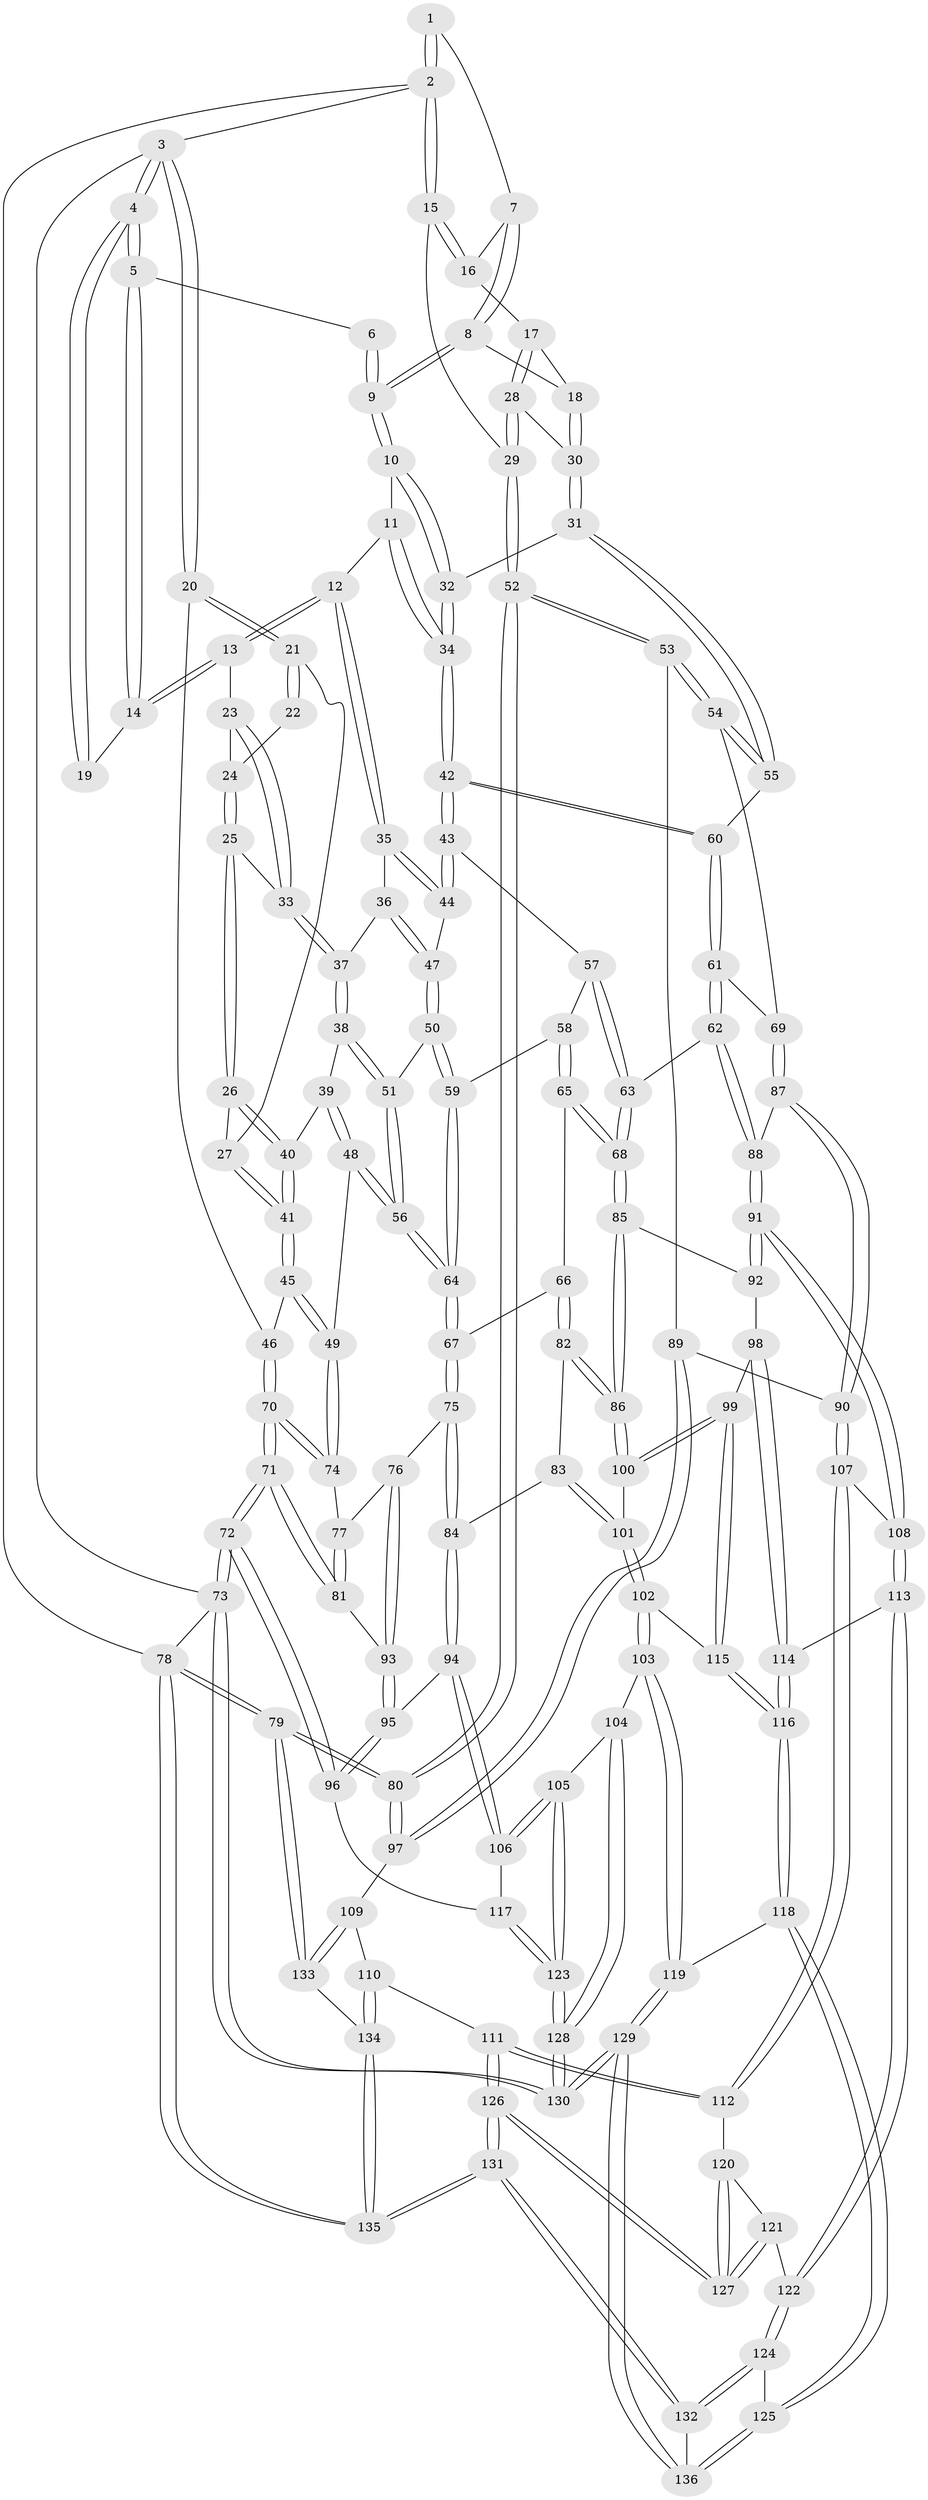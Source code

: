 // Generated by graph-tools (version 1.1) at 2025/27/03/15/25 16:27:56]
// undirected, 136 vertices, 337 edges
graph export_dot {
graph [start="1"]
  node [color=gray90,style=filled];
  1 [pos="+0.9495547113151445+0"];
  2 [pos="+1+0"];
  3 [pos="+0+0"];
  4 [pos="+0+0"];
  5 [pos="+0.34870381190680105+0"];
  6 [pos="+0.6275646996034212+0"];
  7 [pos="+0.7526196538808901+0.09694802931843856"];
  8 [pos="+0.7038370665580458+0.11095192274379088"];
  9 [pos="+0.6338385668161604+0.08872535937040928"];
  10 [pos="+0.6294897214333878+0.09416430883674058"];
  11 [pos="+0.5665076257754118+0.12551866326098035"];
  12 [pos="+0.42699044208438397+0.15681286297576544"];
  13 [pos="+0.3762914951055152+0.08344951499611711"];
  14 [pos="+0.34898389288651427+0"];
  15 [pos="+1+0.01575074376136274"];
  16 [pos="+0.7938389053176604+0.09964789850334739"];
  17 [pos="+0.7939265862637586+0.16198997086303793"];
  18 [pos="+0.7225948412207657+0.1395432542683516"];
  19 [pos="+0.20865041502081758+0.08785468577237401"];
  20 [pos="+0+0"];
  21 [pos="+0+0"];
  22 [pos="+0.18954389550961953+0.10732355706421122"];
  23 [pos="+0.27060735894798515+0.15737422177168572"];
  24 [pos="+0.18958471397998478+0.10863543221640605"];
  25 [pos="+0.1749091566483237+0.1717661973148453"];
  26 [pos="+0.15493136365784363+0.18555112952835734"];
  27 [pos="+0.10563273189322747+0.15383328372089775"];
  28 [pos="+0.8614343429743683+0.2383930861753101"];
  29 [pos="+1+0.186979492264785"];
  30 [pos="+0.7717196414563106+0.2681697523095479"];
  31 [pos="+0.7447045044866082+0.2921802615776241"];
  32 [pos="+0.6637548124802353+0.27756585140640183"];
  33 [pos="+0.24383148199153842+0.19241626391409786"];
  34 [pos="+0.5837869654063801+0.3177652462877803"];
  35 [pos="+0.42657729077090945+0.16118405839565936"];
  36 [pos="+0.3551922535650488+0.2433548844680666"];
  37 [pos="+0.2673193439391066+0.27831233605880484"];
  38 [pos="+0.2598434787831753+0.28860905835432576"];
  39 [pos="+0.16691385291111718+0.2657564295319439"];
  40 [pos="+0.1412172859656496+0.24531564787567883"];
  41 [pos="+0.06708786366449569+0.2687572903959384"];
  42 [pos="+0.5750597853191233+0.32506750541464463"];
  43 [pos="+0.5280653009712277+0.3204464968923219"];
  44 [pos="+0.49784787556163573+0.29141128213860196"];
  45 [pos="+0.06104818482378539+0.27093914075522035"];
  46 [pos="+0+0.08567329877481218"];
  47 [pos="+0.3844003479941031+0.3384634603771927"];
  48 [pos="+0.12726199779742578+0.44763052786251833"];
  49 [pos="+0.11493589943009466+0.4486945682033026"];
  50 [pos="+0.37352888638146753+0.3731681353038982"];
  51 [pos="+0.26043138616964734+0.3258142842325958"];
  52 [pos="+1+0.47003356246966727"];
  53 [pos="+1+0.506317087689725"];
  54 [pos="+0.8000282131927676+0.4994051674895606"];
  55 [pos="+0.7631767915054681+0.42849216960393277"];
  56 [pos="+0.1984701437021837+0.45444292632557454"];
  57 [pos="+0.5005259067404908+0.35840855779873065"];
  58 [pos="+0.41520998356410654+0.4265988934734955"];
  59 [pos="+0.3798851499728185+0.3921595498384808"];
  60 [pos="+0.5988161427167223+0.3848822785779772"];
  61 [pos="+0.5788505296053715+0.5393192354438878"];
  62 [pos="+0.5397552274410917+0.5602328474596485"];
  63 [pos="+0.539675826391911+0.5602425983306519"];
  64 [pos="+0.21040738887510768+0.46425128419838096"];
  65 [pos="+0.4254180219764521+0.5394867815681349"];
  66 [pos="+0.33620240707041227+0.5616871542849992"];
  67 [pos="+0.2482472199436949+0.5147974141857143"];
  68 [pos="+0.4984029367543533+0.5711832079025622"];
  69 [pos="+0.7449299980032662+0.5420947346859273"];
  70 [pos="+0+0.5216670339099491"];
  71 [pos="+0+0.5345514288311697"];
  72 [pos="+0+0.9801471791764915"];
  73 [pos="+0+1"];
  74 [pos="+0.10119493336587974+0.45625908695849804"];
  75 [pos="+0.16800100886559255+0.6540952994271375"];
  76 [pos="+0.14153739080213298+0.6536642687764156"];
  77 [pos="+0.11831931903045423+0.6122966799800028"];
  78 [pos="+1+1"];
  79 [pos="+1+0.8685612785480561"];
  80 [pos="+1+0.7688944342595853"];
  81 [pos="+0+0.5907377830453159"];
  82 [pos="+0.304376962266259+0.692996559290697"];
  83 [pos="+0.24581165887563816+0.7175627314841508"];
  84 [pos="+0.24145288545327423+0.7178348305288454"];
  85 [pos="+0.48059722100752356+0.672292687159934"];
  86 [pos="+0.3704354378836844+0.741569364338346"];
  87 [pos="+0.732256361979531+0.7096884518267853"];
  88 [pos="+0.6194617796774173+0.6878884879584142"];
  89 [pos="+0.9071177338627662+0.6818844627747701"];
  90 [pos="+0.7365219344658335+0.7193566115083383"];
  91 [pos="+0.5600589370764225+0.7752826307108088"];
  92 [pos="+0.5128815803732615+0.7369791917268443"];
  93 [pos="+0.0875943472755063+0.6967548507614512"];
  94 [pos="+0.1833405690422532+0.7891752072314977"];
  95 [pos="+0.08357295003152833+0.744702695583648"];
  96 [pos="+0+0.8551543585528626"];
  97 [pos="+0.9072590593690224+0.7656369558956561"];
  98 [pos="+0.44285084279344256+0.7952442443852175"];
  99 [pos="+0.3799489298520505+0.7787491940491937"];
  100 [pos="+0.37569775670533107+0.766393843162189"];
  101 [pos="+0.280485088928651+0.8044872755658902"];
  102 [pos="+0.28430652087376285+0.8506072281468426"];
  103 [pos="+0.2536946349214832+0.8871652243223498"];
  104 [pos="+0.23518335502422436+0.8866288093891886"];
  105 [pos="+0.18804216172433208+0.8580673540260876"];
  106 [pos="+0.18348875172667825+0.8535270152903709"];
  107 [pos="+0.7367628605550023+0.8105808698279217"];
  108 [pos="+0.5662370200775516+0.7915060800674568"];
  109 [pos="+0.8677978455968143+0.8645096618004134"];
  110 [pos="+0.8617692014616709+0.8682595671288807"];
  111 [pos="+0.7710370869885015+0.8477545783090845"];
  112 [pos="+0.7466732904262972+0.8297732255567111"];
  113 [pos="+0.5335849605169289+0.8672201496968306"];
  114 [pos="+0.4895789363412074+0.8674629761539646"];
  115 [pos="+0.367189893107712+0.8261283317819512"];
  116 [pos="+0.4069248429647385+0.9123169978192918"];
  117 [pos="+0.09159651256981814+0.8699994481975613"];
  118 [pos="+0.3948671543622261+0.9422344805671103"];
  119 [pos="+0.2959552586834614+0.9285100180924452"];
  120 [pos="+0.646252017521974+0.9070209414153063"];
  121 [pos="+0.5772927508115197+0.9070138313650876"];
  122 [pos="+0.5557501799492243+0.9032814512943458"];
  123 [pos="+0.135690660459514+0.9667934429550127"];
  124 [pos="+0.551761842191255+0.917651371474574"];
  125 [pos="+0.4109338467898567+0.9952895564285495"];
  126 [pos="+0.6889847895483466+1"];
  127 [pos="+0.6764269304294023+1"];
  128 [pos="+0.13723847676494086+1"];
  129 [pos="+0.1900174010492776+1"];
  130 [pos="+0.09623424674860619+1"];
  131 [pos="+0.6847974748909229+1"];
  132 [pos="+0.5330396948378149+1"];
  133 [pos="+1+0.8723714215414776"];
  134 [pos="+0.8848439261509146+0.9966828301649292"];
  135 [pos="+0.9244535141732573+1"];
  136 [pos="+0.44234526924133644+1"];
  1 -- 2;
  1 -- 2;
  1 -- 7;
  2 -- 3;
  2 -- 15;
  2 -- 15;
  2 -- 78;
  3 -- 4;
  3 -- 4;
  3 -- 20;
  3 -- 20;
  3 -- 73;
  4 -- 5;
  4 -- 5;
  4 -- 19;
  4 -- 19;
  5 -- 6;
  5 -- 14;
  5 -- 14;
  6 -- 9;
  6 -- 9;
  7 -- 8;
  7 -- 8;
  7 -- 16;
  8 -- 9;
  8 -- 9;
  8 -- 18;
  9 -- 10;
  9 -- 10;
  10 -- 11;
  10 -- 32;
  10 -- 32;
  11 -- 12;
  11 -- 34;
  11 -- 34;
  12 -- 13;
  12 -- 13;
  12 -- 35;
  12 -- 35;
  13 -- 14;
  13 -- 14;
  13 -- 23;
  14 -- 19;
  15 -- 16;
  15 -- 16;
  15 -- 29;
  16 -- 17;
  17 -- 18;
  17 -- 28;
  17 -- 28;
  18 -- 30;
  18 -- 30;
  20 -- 21;
  20 -- 21;
  20 -- 46;
  21 -- 22;
  21 -- 22;
  21 -- 27;
  22 -- 24;
  23 -- 24;
  23 -- 33;
  23 -- 33;
  24 -- 25;
  24 -- 25;
  25 -- 26;
  25 -- 26;
  25 -- 33;
  26 -- 27;
  26 -- 40;
  26 -- 40;
  27 -- 41;
  27 -- 41;
  28 -- 29;
  28 -- 29;
  28 -- 30;
  29 -- 52;
  29 -- 52;
  30 -- 31;
  30 -- 31;
  31 -- 32;
  31 -- 55;
  31 -- 55;
  32 -- 34;
  32 -- 34;
  33 -- 37;
  33 -- 37;
  34 -- 42;
  34 -- 42;
  35 -- 36;
  35 -- 44;
  35 -- 44;
  36 -- 37;
  36 -- 47;
  36 -- 47;
  37 -- 38;
  37 -- 38;
  38 -- 39;
  38 -- 51;
  38 -- 51;
  39 -- 40;
  39 -- 48;
  39 -- 48;
  40 -- 41;
  40 -- 41;
  41 -- 45;
  41 -- 45;
  42 -- 43;
  42 -- 43;
  42 -- 60;
  42 -- 60;
  43 -- 44;
  43 -- 44;
  43 -- 57;
  44 -- 47;
  45 -- 46;
  45 -- 49;
  45 -- 49;
  46 -- 70;
  46 -- 70;
  47 -- 50;
  47 -- 50;
  48 -- 49;
  48 -- 56;
  48 -- 56;
  49 -- 74;
  49 -- 74;
  50 -- 51;
  50 -- 59;
  50 -- 59;
  51 -- 56;
  51 -- 56;
  52 -- 53;
  52 -- 53;
  52 -- 80;
  52 -- 80;
  53 -- 54;
  53 -- 54;
  53 -- 89;
  54 -- 55;
  54 -- 55;
  54 -- 69;
  55 -- 60;
  56 -- 64;
  56 -- 64;
  57 -- 58;
  57 -- 63;
  57 -- 63;
  58 -- 59;
  58 -- 65;
  58 -- 65;
  59 -- 64;
  59 -- 64;
  60 -- 61;
  60 -- 61;
  61 -- 62;
  61 -- 62;
  61 -- 69;
  62 -- 63;
  62 -- 88;
  62 -- 88;
  63 -- 68;
  63 -- 68;
  64 -- 67;
  64 -- 67;
  65 -- 66;
  65 -- 68;
  65 -- 68;
  66 -- 67;
  66 -- 82;
  66 -- 82;
  67 -- 75;
  67 -- 75;
  68 -- 85;
  68 -- 85;
  69 -- 87;
  69 -- 87;
  70 -- 71;
  70 -- 71;
  70 -- 74;
  70 -- 74;
  71 -- 72;
  71 -- 72;
  71 -- 81;
  71 -- 81;
  72 -- 73;
  72 -- 73;
  72 -- 96;
  72 -- 96;
  73 -- 130;
  73 -- 130;
  73 -- 78;
  74 -- 77;
  75 -- 76;
  75 -- 84;
  75 -- 84;
  76 -- 77;
  76 -- 93;
  76 -- 93;
  77 -- 81;
  77 -- 81;
  78 -- 79;
  78 -- 79;
  78 -- 135;
  78 -- 135;
  79 -- 80;
  79 -- 80;
  79 -- 133;
  79 -- 133;
  80 -- 97;
  80 -- 97;
  81 -- 93;
  82 -- 83;
  82 -- 86;
  82 -- 86;
  83 -- 84;
  83 -- 101;
  83 -- 101;
  84 -- 94;
  84 -- 94;
  85 -- 86;
  85 -- 86;
  85 -- 92;
  86 -- 100;
  86 -- 100;
  87 -- 88;
  87 -- 90;
  87 -- 90;
  88 -- 91;
  88 -- 91;
  89 -- 90;
  89 -- 97;
  89 -- 97;
  90 -- 107;
  90 -- 107;
  91 -- 92;
  91 -- 92;
  91 -- 108;
  91 -- 108;
  92 -- 98;
  93 -- 95;
  93 -- 95;
  94 -- 95;
  94 -- 106;
  94 -- 106;
  95 -- 96;
  95 -- 96;
  96 -- 117;
  97 -- 109;
  98 -- 99;
  98 -- 114;
  98 -- 114;
  99 -- 100;
  99 -- 100;
  99 -- 115;
  99 -- 115;
  100 -- 101;
  101 -- 102;
  101 -- 102;
  102 -- 103;
  102 -- 103;
  102 -- 115;
  103 -- 104;
  103 -- 119;
  103 -- 119;
  104 -- 105;
  104 -- 128;
  104 -- 128;
  105 -- 106;
  105 -- 106;
  105 -- 123;
  105 -- 123;
  106 -- 117;
  107 -- 108;
  107 -- 112;
  107 -- 112;
  108 -- 113;
  108 -- 113;
  109 -- 110;
  109 -- 133;
  109 -- 133;
  110 -- 111;
  110 -- 134;
  110 -- 134;
  111 -- 112;
  111 -- 112;
  111 -- 126;
  111 -- 126;
  112 -- 120;
  113 -- 114;
  113 -- 122;
  113 -- 122;
  114 -- 116;
  114 -- 116;
  115 -- 116;
  115 -- 116;
  116 -- 118;
  116 -- 118;
  117 -- 123;
  117 -- 123;
  118 -- 119;
  118 -- 125;
  118 -- 125;
  119 -- 129;
  119 -- 129;
  120 -- 121;
  120 -- 127;
  120 -- 127;
  121 -- 122;
  121 -- 127;
  121 -- 127;
  122 -- 124;
  122 -- 124;
  123 -- 128;
  123 -- 128;
  124 -- 125;
  124 -- 132;
  124 -- 132;
  125 -- 136;
  125 -- 136;
  126 -- 127;
  126 -- 127;
  126 -- 131;
  126 -- 131;
  128 -- 130;
  128 -- 130;
  129 -- 130;
  129 -- 130;
  129 -- 136;
  129 -- 136;
  131 -- 132;
  131 -- 132;
  131 -- 135;
  131 -- 135;
  132 -- 136;
  133 -- 134;
  134 -- 135;
  134 -- 135;
}
